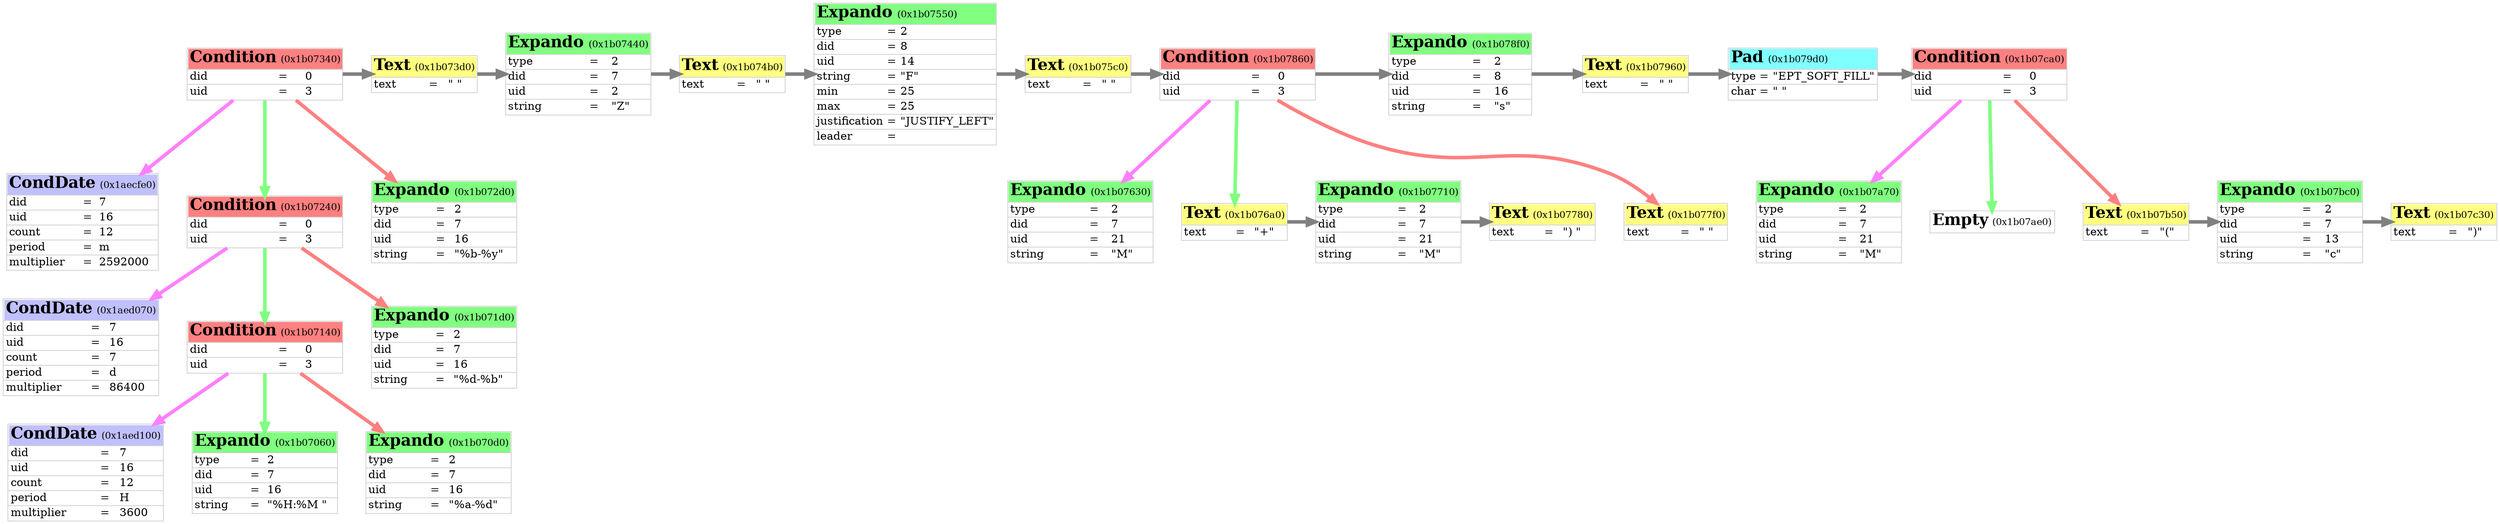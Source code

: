 digraph neomutt
{

	graph [
		rankdir="TB"
		nodesep="0.5"
		ranksep="0.5"
	];

	node [
		shape="plain"
	];

	edge [
		penwidth="4.5"
		arrowsize="1.0"
		color="#c0c0c0"
	];

	obj_0x1b07340 [
		label=<<table cellspacing="0" border="1" rows="*" color="#d0d0d0">
		<tr>
			<td border="0" align="left" bgcolor="#ff8080" port="top" colspan="3"><font color="#000000" point-size="20"><b>Condition</b></font> <font point-size="12">(0x1b07340)</font></td>
		</tr>
		<tr>
			<td border="0" align="left">did</td>
			<td border="0">=</td>
			<td border="0" align="left">0</td>
		</tr>
		<tr>
			<td border="0" align="left">uid</td>
			<td border="0">=</td>
			<td border="0" align="left">3</td>
		</tr>
		</table>>
	];

	obj_0x1aecfe0 [
		label=<<table cellspacing="0" border="1" rows="*" color="#d0d0d0">
		<tr>
			<td border="0" align="left" bgcolor="#c0c0ff" port="top" colspan="3"><font color="#000000" point-size="20"><b>CondDate</b></font> <font point-size="12">(0x1aecfe0)</font></td>
		</tr>
		<tr>
			<td border="0" align="left">did</td>
			<td border="0">=</td>
			<td border="0" align="left">7</td>
		</tr>
		<tr>
			<td border="0" align="left">uid</td>
			<td border="0">=</td>
			<td border="0" align="left">16</td>
		</tr>
		<tr>
			<td border="0" align="left">count</td>
			<td border="0">=</td>
			<td border="0" align="left">12</td>
		</tr>
		<tr>
			<td border="0" align="left">period</td>
			<td border="0">=</td>
			<td border="0" align="left">m</td>
		</tr>
		<tr>
			<td border="0" align="left">multiplier</td>
			<td border="0">=</td>
			<td border="0" align="left">2592000</td>
		</tr>
		</table>>
	];

	obj_0x1b07240 [
		label=<<table cellspacing="0" border="1" rows="*" color="#d0d0d0">
		<tr>
			<td border="0" align="left" bgcolor="#ff8080" port="top" colspan="3"><font color="#000000" point-size="20"><b>Condition</b></font> <font point-size="12">(0x1b07240)</font></td>
		</tr>
		<tr>
			<td border="0" align="left">did</td>
			<td border="0">=</td>
			<td border="0" align="left">0</td>
		</tr>
		<tr>
			<td border="0" align="left">uid</td>
			<td border="0">=</td>
			<td border="0" align="left">3</td>
		</tr>
		</table>>
	];

	obj_0x1aed070 [
		label=<<table cellspacing="0" border="1" rows="*" color="#d0d0d0">
		<tr>
			<td border="0" align="left" bgcolor="#c0c0ff" port="top" colspan="3"><font color="#000000" point-size="20"><b>CondDate</b></font> <font point-size="12">(0x1aed070)</font></td>
		</tr>
		<tr>
			<td border="0" align="left">did</td>
			<td border="0">=</td>
			<td border="0" align="left">7</td>
		</tr>
		<tr>
			<td border="0" align="left">uid</td>
			<td border="0">=</td>
			<td border="0" align="left">16</td>
		</tr>
		<tr>
			<td border="0" align="left">count</td>
			<td border="0">=</td>
			<td border="0" align="left">7</td>
		</tr>
		<tr>
			<td border="0" align="left">period</td>
			<td border="0">=</td>
			<td border="0" align="left">d</td>
		</tr>
		<tr>
			<td border="0" align="left">multiplier</td>
			<td border="0">=</td>
			<td border="0" align="left">86400</td>
		</tr>
		</table>>
	];

	obj_0x1b07140 [
		label=<<table cellspacing="0" border="1" rows="*" color="#d0d0d0">
		<tr>
			<td border="0" align="left" bgcolor="#ff8080" port="top" colspan="3"><font color="#000000" point-size="20"><b>Condition</b></font> <font point-size="12">(0x1b07140)</font></td>
		</tr>
		<tr>
			<td border="0" align="left">did</td>
			<td border="0">=</td>
			<td border="0" align="left">0</td>
		</tr>
		<tr>
			<td border="0" align="left">uid</td>
			<td border="0">=</td>
			<td border="0" align="left">3</td>
		</tr>
		</table>>
	];

	obj_0x1aed100 [
		label=<<table cellspacing="0" border="1" rows="*" color="#d0d0d0">
		<tr>
			<td border="0" align="left" bgcolor="#c0c0ff" port="top" colspan="3"><font color="#000000" point-size="20"><b>CondDate</b></font> <font point-size="12">(0x1aed100)</font></td>
		</tr>
		<tr>
			<td border="0" align="left">did</td>
			<td border="0">=</td>
			<td border="0" align="left">7</td>
		</tr>
		<tr>
			<td border="0" align="left">uid</td>
			<td border="0">=</td>
			<td border="0" align="left">16</td>
		</tr>
		<tr>
			<td border="0" align="left">count</td>
			<td border="0">=</td>
			<td border="0" align="left">12</td>
		</tr>
		<tr>
			<td border="0" align="left">period</td>
			<td border="0">=</td>
			<td border="0" align="left">H</td>
		</tr>
		<tr>
			<td border="0" align="left">multiplier</td>
			<td border="0">=</td>
			<td border="0" align="left">3600</td>
		</tr>
		</table>>
	];

	obj_0x1b07060 [
		label=<<table cellspacing="0" border="1" rows="*" color="#d0d0d0">
		<tr>
			<td border="0" align="left" bgcolor="#80ff80" port="top" colspan="3"><font color="#000000" point-size="20"><b>Expando</b></font> <font point-size="12">(0x1b07060)</font></td>
		</tr>
		<tr>
			<td border="0" align="left">type</td>
			<td border="0">=</td>
			<td border="0" align="left">2</td>
		</tr>
		<tr>
			<td border="0" align="left">did</td>
			<td border="0">=</td>
			<td border="0" align="left">7</td>
		</tr>
		<tr>
			<td border="0" align="left">uid</td>
			<td border="0">=</td>
			<td border="0" align="left">16</td>
		</tr>
		<tr>
			<td border="0" align="left">string</td>
			<td border="0">=</td>
			<td border="0" align="left">"%H:%M "</td>
		</tr>
		</table>>
	];

	obj_0x1b070d0 [
		label=<<table cellspacing="0" border="1" rows="*" color="#d0d0d0">
		<tr>
			<td border="0" align="left" bgcolor="#80ff80" port="top" colspan="3"><font color="#000000" point-size="20"><b>Expando</b></font> <font point-size="12">(0x1b070d0)</font></td>
		</tr>
		<tr>
			<td border="0" align="left">type</td>
			<td border="0">=</td>
			<td border="0" align="left">2</td>
		</tr>
		<tr>
			<td border="0" align="left">did</td>
			<td border="0">=</td>
			<td border="0" align="left">7</td>
		</tr>
		<tr>
			<td border="0" align="left">uid</td>
			<td border="0">=</td>
			<td border="0" align="left">16</td>
		</tr>
		<tr>
			<td border="0" align="left">string</td>
			<td border="0">=</td>
			<td border="0" align="left">"%a-%d"</td>
		</tr>
		</table>>
	];

	obj_0x1b071d0 [
		label=<<table cellspacing="0" border="1" rows="*" color="#d0d0d0">
		<tr>
			<td border="0" align="left" bgcolor="#80ff80" port="top" colspan="3"><font color="#000000" point-size="20"><b>Expando</b></font> <font point-size="12">(0x1b071d0)</font></td>
		</tr>
		<tr>
			<td border="0" align="left">type</td>
			<td border="0">=</td>
			<td border="0" align="left">2</td>
		</tr>
		<tr>
			<td border="0" align="left">did</td>
			<td border="0">=</td>
			<td border="0" align="left">7</td>
		</tr>
		<tr>
			<td border="0" align="left">uid</td>
			<td border="0">=</td>
			<td border="0" align="left">16</td>
		</tr>
		<tr>
			<td border="0" align="left">string</td>
			<td border="0">=</td>
			<td border="0" align="left">"%d-%b"</td>
		</tr>
		</table>>
	];

	obj_0x1b072d0 [
		label=<<table cellspacing="0" border="1" rows="*" color="#d0d0d0">
		<tr>
			<td border="0" align="left" bgcolor="#80ff80" port="top" colspan="3"><font color="#000000" point-size="20"><b>Expando</b></font> <font point-size="12">(0x1b072d0)</font></td>
		</tr>
		<tr>
			<td border="0" align="left">type</td>
			<td border="0">=</td>
			<td border="0" align="left">2</td>
		</tr>
		<tr>
			<td border="0" align="left">did</td>
			<td border="0">=</td>
			<td border="0" align="left">7</td>
		</tr>
		<tr>
			<td border="0" align="left">uid</td>
			<td border="0">=</td>
			<td border="0" align="left">16</td>
		</tr>
		<tr>
			<td border="0" align="left">string</td>
			<td border="0">=</td>
			<td border="0" align="left">"%b-%y"</td>
		</tr>
		</table>>
	];

	obj_0x1b073d0 [
		label=<<table cellspacing="0" border="1" rows="*" color="#d0d0d0">
		<tr>
			<td border="0" align="left" bgcolor="#ffff80" port="top" colspan="3"><font color="#000000" point-size="20"><b>Text</b></font> <font point-size="12">(0x1b073d0)</font></td>
		</tr>
		<tr>
			<td border="0" align="left">text</td>
			<td border="0">=</td>
			<td border="0" align="left">" "</td>
		</tr>
		</table>>
	];

	obj_0x1b07440 [
		label=<<table cellspacing="0" border="1" rows="*" color="#d0d0d0">
		<tr>
			<td border="0" align="left" bgcolor="#80ff80" port="top" colspan="3"><font color="#000000" point-size="20"><b>Expando</b></font> <font point-size="12">(0x1b07440)</font></td>
		</tr>
		<tr>
			<td border="0" align="left">type</td>
			<td border="0">=</td>
			<td border="0" align="left">2</td>
		</tr>
		<tr>
			<td border="0" align="left">did</td>
			<td border="0">=</td>
			<td border="0" align="left">7</td>
		</tr>
		<tr>
			<td border="0" align="left">uid</td>
			<td border="0">=</td>
			<td border="0" align="left">2</td>
		</tr>
		<tr>
			<td border="0" align="left">string</td>
			<td border="0">=</td>
			<td border="0" align="left">"Z"</td>
		</tr>
		</table>>
	];

	obj_0x1b074b0 [
		label=<<table cellspacing="0" border="1" rows="*" color="#d0d0d0">
		<tr>
			<td border="0" align="left" bgcolor="#ffff80" port="top" colspan="3"><font color="#000000" point-size="20"><b>Text</b></font> <font point-size="12">(0x1b074b0)</font></td>
		</tr>
		<tr>
			<td border="0" align="left">text</td>
			<td border="0">=</td>
			<td border="0" align="left">" "</td>
		</tr>
		</table>>
	];

	obj_0x1b07550 [
		label=<<table cellspacing="0" border="1" rows="*" color="#d0d0d0">
		<tr>
			<td border="0" align="left" bgcolor="#80ff80" port="top" colspan="3"><font color="#000000" point-size="20"><b>Expando</b></font> <font point-size="12">(0x1b07550)</font></td>
		</tr>
		<tr>
			<td border="0" align="left">type</td>
			<td border="0">=</td>
			<td border="0" align="left">2</td>
		</tr>
		<tr>
			<td border="0" align="left">did</td>
			<td border="0">=</td>
			<td border="0" align="left">8</td>
		</tr>
		<tr>
			<td border="0" align="left">uid</td>
			<td border="0">=</td>
			<td border="0" align="left">14</td>
		</tr>
		<tr>
			<td border="0" align="left">string</td>
			<td border="0">=</td>
			<td border="0" align="left">"F"</td>
		</tr>
		<tr>
			<td border="0" align="left">min</td>
			<td border="0">=</td>
			<td border="0" align="left">25</td>
		</tr>
		<tr>
			<td border="0" align="left">max</td>
			<td border="0">=</td>
			<td border="0" align="left">25</td>
		</tr>
		<tr>
			<td border="0" align="left">justification</td>
			<td border="0">=</td>
			<td border="0" align="left">"JUSTIFY_LEFT"</td>
		</tr>
		<tr>
			<td border="0" align="left">leader</td>
			<td border="0">=</td>
			<td border="0" align="left"> </td>
		</tr>
		</table>>
	];

	obj_0x1b075c0 [
		label=<<table cellspacing="0" border="1" rows="*" color="#d0d0d0">
		<tr>
			<td border="0" align="left" bgcolor="#ffff80" port="top" colspan="3"><font color="#000000" point-size="20"><b>Text</b></font> <font point-size="12">(0x1b075c0)</font></td>
		</tr>
		<tr>
			<td border="0" align="left">text</td>
			<td border="0">=</td>
			<td border="0" align="left">" "</td>
		</tr>
		</table>>
	];

	obj_0x1b07860 [
		label=<<table cellspacing="0" border="1" rows="*" color="#d0d0d0">
		<tr>
			<td border="0" align="left" bgcolor="#ff8080" port="top" colspan="3"><font color="#000000" point-size="20"><b>Condition</b></font> <font point-size="12">(0x1b07860)</font></td>
		</tr>
		<tr>
			<td border="0" align="left">did</td>
			<td border="0">=</td>
			<td border="0" align="left">0</td>
		</tr>
		<tr>
			<td border="0" align="left">uid</td>
			<td border="0">=</td>
			<td border="0" align="left">3</td>
		</tr>
		</table>>
	];

	obj_0x1b07630 [
		label=<<table cellspacing="0" border="1" rows="*" color="#d0d0d0">
		<tr>
			<td border="0" align="left" bgcolor="#80ff80" port="top" colspan="3"><font color="#000000" point-size="20"><b>Expando</b></font> <font point-size="12">(0x1b07630)</font></td>
		</tr>
		<tr>
			<td border="0" align="left">type</td>
			<td border="0">=</td>
			<td border="0" align="left">2</td>
		</tr>
		<tr>
			<td border="0" align="left">did</td>
			<td border="0">=</td>
			<td border="0" align="left">7</td>
		</tr>
		<tr>
			<td border="0" align="left">uid</td>
			<td border="0">=</td>
			<td border="0" align="left">21</td>
		</tr>
		<tr>
			<td border="0" align="left">string</td>
			<td border="0">=</td>
			<td border="0" align="left">"M"</td>
		</tr>
		</table>>
	];

	obj_0x1b076a0 [
		label=<<table cellspacing="0" border="1" rows="*" color="#d0d0d0">
		<tr>
			<td border="0" align="left" bgcolor="#ffff80" port="top" colspan="3"><font color="#000000" point-size="20"><b>Text</b></font> <font point-size="12">(0x1b076a0)</font></td>
		</tr>
		<tr>
			<td border="0" align="left">text</td>
			<td border="0">=</td>
			<td border="0" align="left">"+"</td>
		</tr>
		</table>>
	];

	obj_0x1b07710 [
		label=<<table cellspacing="0" border="1" rows="*" color="#d0d0d0">
		<tr>
			<td border="0" align="left" bgcolor="#80ff80" port="top" colspan="3"><font color="#000000" point-size="20"><b>Expando</b></font> <font point-size="12">(0x1b07710)</font></td>
		</tr>
		<tr>
			<td border="0" align="left">type</td>
			<td border="0">=</td>
			<td border="0" align="left">2</td>
		</tr>
		<tr>
			<td border="0" align="left">did</td>
			<td border="0">=</td>
			<td border="0" align="left">7</td>
		</tr>
		<tr>
			<td border="0" align="left">uid</td>
			<td border="0">=</td>
			<td border="0" align="left">21</td>
		</tr>
		<tr>
			<td border="0" align="left">string</td>
			<td border="0">=</td>
			<td border="0" align="left">"M"</td>
		</tr>
		</table>>
	];

	obj_0x1b07780 [
		label=<<table cellspacing="0" border="1" rows="*" color="#d0d0d0">
		<tr>
			<td border="0" align="left" bgcolor="#ffff80" port="top" colspan="3"><font color="#000000" point-size="20"><b>Text</b></font> <font point-size="12">(0x1b07780)</font></td>
		</tr>
		<tr>
			<td border="0" align="left">text</td>
			<td border="0">=</td>
			<td border="0" align="left">") "</td>
		</tr>
		</table>>
	];

	obj_0x1b077f0 [
		label=<<table cellspacing="0" border="1" rows="*" color="#d0d0d0">
		<tr>
			<td border="0" align="left" bgcolor="#ffff80" port="top" colspan="3"><font color="#000000" point-size="20"><b>Text</b></font> <font point-size="12">(0x1b077f0)</font></td>
		</tr>
		<tr>
			<td border="0" align="left">text</td>
			<td border="0">=</td>
			<td border="0" align="left">" "</td>
		</tr>
		</table>>
	];

	obj_0x1b078f0 [
		label=<<table cellspacing="0" border="1" rows="*" color="#d0d0d0">
		<tr>
			<td border="0" align="left" bgcolor="#80ff80" port="top" colspan="3"><font color="#000000" point-size="20"><b>Expando</b></font> <font point-size="12">(0x1b078f0)</font></td>
		</tr>
		<tr>
			<td border="0" align="left">type</td>
			<td border="0">=</td>
			<td border="0" align="left">2</td>
		</tr>
		<tr>
			<td border="0" align="left">did</td>
			<td border="0">=</td>
			<td border="0" align="left">8</td>
		</tr>
		<tr>
			<td border="0" align="left">uid</td>
			<td border="0">=</td>
			<td border="0" align="left">16</td>
		</tr>
		<tr>
			<td border="0" align="left">string</td>
			<td border="0">=</td>
			<td border="0" align="left">"s"</td>
		</tr>
		</table>>
	];

	obj_0x1b07960 [
		label=<<table cellspacing="0" border="1" rows="*" color="#d0d0d0">
		<tr>
			<td border="0" align="left" bgcolor="#ffff80" port="top" colspan="3"><font color="#000000" point-size="20"><b>Text</b></font> <font point-size="12">(0x1b07960)</font></td>
		</tr>
		<tr>
			<td border="0" align="left">text</td>
			<td border="0">=</td>
			<td border="0" align="left">" "</td>
		</tr>
		</table>>
	];

	obj_0x1b079d0 [
		label=<<table cellspacing="0" border="1" rows="*" color="#d0d0d0">
		<tr>
			<td border="0" align="left" bgcolor="#80ffff" port="top" colspan="3"><font color="#000000" point-size="20"><b>Pad</b></font> <font point-size="12">(0x1b079d0)</font></td>
		</tr>
		<tr>
			<td border="0" align="left">type</td>
			<td border="0">=</td>
			<td border="0" align="left">"EPT_SOFT_FILL"</td>
		</tr>
		<tr>
			<td border="0" align="left">char</td>
			<td border="0">=</td>
			<td border="0" align="left">" "</td>
		</tr>
		</table>>
	];

	obj_0x1b07ca0 [
		label=<<table cellspacing="0" border="1" rows="*" color="#d0d0d0">
		<tr>
			<td border="0" align="left" bgcolor="#ff8080" port="top" colspan="3"><font color="#000000" point-size="20"><b>Condition</b></font> <font point-size="12">(0x1b07ca0)</font></td>
		</tr>
		<tr>
			<td border="0" align="left">did</td>
			<td border="0">=</td>
			<td border="0" align="left">0</td>
		</tr>
		<tr>
			<td border="0" align="left">uid</td>
			<td border="0">=</td>
			<td border="0" align="left">3</td>
		</tr>
		</table>>
	];

	obj_0x1b07a70 [
		label=<<table cellspacing="0" border="1" rows="*" color="#d0d0d0">
		<tr>
			<td border="0" align="left" bgcolor="#80ff80" port="top" colspan="3"><font color="#000000" point-size="20"><b>Expando</b></font> <font point-size="12">(0x1b07a70)</font></td>
		</tr>
		<tr>
			<td border="0" align="left">type</td>
			<td border="0">=</td>
			<td border="0" align="left">2</td>
		</tr>
		<tr>
			<td border="0" align="left">did</td>
			<td border="0">=</td>
			<td border="0" align="left">7</td>
		</tr>
		<tr>
			<td border="0" align="left">uid</td>
			<td border="0">=</td>
			<td border="0" align="left">21</td>
		</tr>
		<tr>
			<td border="0" align="left">string</td>
			<td border="0">=</td>
			<td border="0" align="left">"M"</td>
		</tr>
		</table>>
	];

	obj_0x1b07ae0 [
		label=<<table cellspacing="0" border="1" rows="*" color="#d0d0d0">
		<tr>
			<td border="0" align="left" bgcolor="#ffffff" port="top" colspan="3"><font color="#000000" point-size="20"><b>Empty</b></font> <font point-size="12">(0x1b07ae0)</font></td>
		</tr>
		</table>>
	];

	obj_0x1b07b50 [
		label=<<table cellspacing="0" border="1" rows="*" color="#d0d0d0">
		<tr>
			<td border="0" align="left" bgcolor="#ffff80" port="top" colspan="3"><font color="#000000" point-size="20"><b>Text</b></font> <font point-size="12">(0x1b07b50)</font></td>
		</tr>
		<tr>
			<td border="0" align="left">text</td>
			<td border="0">=</td>
			<td border="0" align="left">"("</td>
		</tr>
		</table>>
	];

	obj_0x1b07bc0 [
		label=<<table cellspacing="0" border="1" rows="*" color="#d0d0d0">
		<tr>
			<td border="0" align="left" bgcolor="#80ff80" port="top" colspan="3"><font color="#000000" point-size="20"><b>Expando</b></font> <font point-size="12">(0x1b07bc0)</font></td>
		</tr>
		<tr>
			<td border="0" align="left">type</td>
			<td border="0">=</td>
			<td border="0" align="left">2</td>
		</tr>
		<tr>
			<td border="0" align="left">did</td>
			<td border="0">=</td>
			<td border="0" align="left">7</td>
		</tr>
		<tr>
			<td border="0" align="left">uid</td>
			<td border="0">=</td>
			<td border="0" align="left">13</td>
		</tr>
		<tr>
			<td border="0" align="left">string</td>
			<td border="0">=</td>
			<td border="0" align="left">"c"</td>
		</tr>
		</table>>
	];

	obj_0x1b07c30 [
		label=<<table cellspacing="0" border="1" rows="*" color="#d0d0d0">
		<tr>
			<td border="0" align="left" bgcolor="#ffff80" port="top" colspan="3"><font color="#000000" point-size="20"><b>Text</b></font> <font point-size="12">(0x1b07c30)</font></td>
		</tr>
		<tr>
			<td border="0" align="left">text</td>
			<td border="0">=</td>
			<td border="0" align="left">")"</td>
		</tr>
		</table>>
	];


	{ rank=same obj_0x1aecfe0 };
	obj_0x1b07340 -> obj_0x1aecfe0 [  edgetooltip="Condition->condition" color="#ff80ff" ];
	{ rank=same obj_0x1aed070 };
	obj_0x1b07240 -> obj_0x1aed070 [  edgetooltip="Condition->condition" color="#ff80ff" ];
	{ rank=same obj_0x1aed100 };
	obj_0x1b07140 -> obj_0x1aed100 [  edgetooltip="Condition->condition" color="#ff80ff" ];
	{ rank=same obj_0x1b07060 };
	obj_0x1b07140 -> obj_0x1b07060 [  edgetooltip="Condition->true" color="#80ff80" ];
	{ rank=same obj_0x1b070d0 };
	obj_0x1b07140 -> obj_0x1b070d0 [  edgetooltip="Condition->false" color="#ff8080" ];
	{ rank=same obj_0x1b07140 };
	obj_0x1b07240 -> obj_0x1b07140 [  edgetooltip="Condition->true" color="#80ff80" ];
	{ rank=same obj_0x1b071d0 };
	obj_0x1b07240 -> obj_0x1b071d0 [  edgetooltip="Condition->false" color="#ff8080" ];
	{ rank=same obj_0x1b07240 };
	obj_0x1b07340 -> obj_0x1b07240 [  edgetooltip="Condition->true" color="#80ff80" ];
	{ rank=same obj_0x1b072d0 };
	obj_0x1b07340 -> obj_0x1b072d0 [  edgetooltip="Condition->false" color="#ff8080" ];
	obj_0x1b07340 -> obj_0x1b073d0 [  edgetooltip="ExpandoNode->next" color="#808080" ];
	obj_0x1b073d0 -> obj_0x1b07440 [  edgetooltip="ExpandoNode->next" color="#808080" ];
	obj_0x1b07440 -> obj_0x1b074b0 [  edgetooltip="ExpandoNode->next" color="#808080" ];
	obj_0x1b074b0 -> obj_0x1b07550 [  edgetooltip="ExpandoNode->next" color="#808080" ];
	obj_0x1b07550 -> obj_0x1b075c0 [  edgetooltip="ExpandoNode->next" color="#808080" ];
	{ rank=same obj_0x1b07630 };
	obj_0x1b07860 -> obj_0x1b07630 [  edgetooltip="Condition->condition" color="#ff80ff" ];
	obj_0x1b076a0 -> obj_0x1b07710 [  edgetooltip="ExpandoNode->next" color="#808080" ];
	obj_0x1b07710 -> obj_0x1b07780 [  edgetooltip="ExpandoNode->next" color="#808080" ];
	{ rank=same obj_0x1b076a0 obj_0x1b07710 obj_0x1b07780 };
	obj_0x1b07860 -> obj_0x1b076a0 [  edgetooltip="Condition->true" color="#80ff80" ];
	{ rank=same obj_0x1b077f0 };
	obj_0x1b07860 -> obj_0x1b077f0 [  edgetooltip="Condition->false" color="#ff8080" ];
	obj_0x1b075c0 -> obj_0x1b07860 [  edgetooltip="ExpandoNode->next" color="#808080" ];
	obj_0x1b07860 -> obj_0x1b078f0 [  edgetooltip="ExpandoNode->next" color="#808080" ];
	obj_0x1b078f0 -> obj_0x1b07960 [  edgetooltip="ExpandoNode->next" color="#808080" ];
	obj_0x1b07960 -> obj_0x1b079d0 [  edgetooltip="ExpandoNode->next" color="#808080" ];
	{ rank=same obj_0x1b07a70 };
	obj_0x1b07ca0 -> obj_0x1b07a70 [  edgetooltip="Condition->condition" color="#ff80ff" ];
	{ rank=same obj_0x1b07ae0 };
	obj_0x1b07ca0 -> obj_0x1b07ae0 [  edgetooltip="Condition->true" color="#80ff80" ];
	obj_0x1b07b50 -> obj_0x1b07bc0 [  edgetooltip="ExpandoNode->next" color="#808080" ];
	obj_0x1b07bc0 -> obj_0x1b07c30 [  edgetooltip="ExpandoNode->next" color="#808080" ];
	{ rank=same obj_0x1b07b50 obj_0x1b07bc0 obj_0x1b07c30 };
	obj_0x1b07ca0 -> obj_0x1b07b50 [  edgetooltip="Condition->false" color="#ff8080" ];
	obj_0x1b079d0 -> obj_0x1b07ca0 [  edgetooltip="ExpandoNode->next" color="#808080" ];
	{ rank=same obj_0x1b07340 obj_0x1b073d0 obj_0x1b07440 obj_0x1b074b0 obj_0x1b07550 obj_0x1b075c0 obj_0x1b07860 obj_0x1b078f0 obj_0x1b07960 obj_0x1b079d0 obj_0x1b07ca0 };

}
